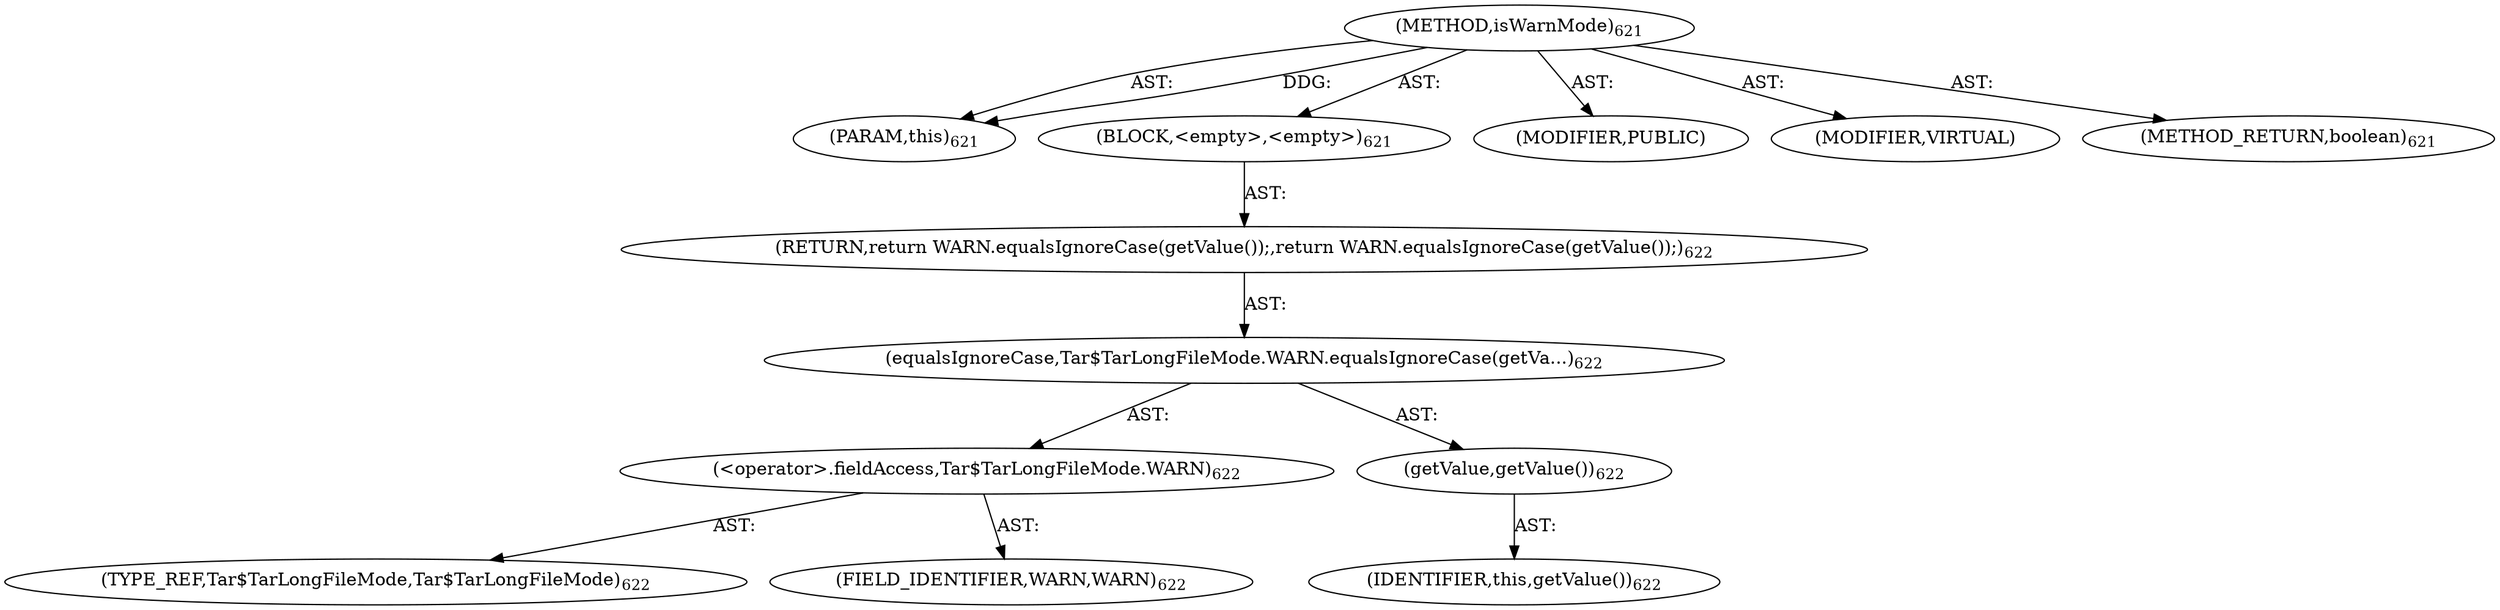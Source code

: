 digraph "isWarnMode" {  
"111669149727" [label = <(METHOD,isWarnMode)<SUB>621</SUB>> ]
"115964117014" [label = <(PARAM,this)<SUB>621</SUB>> ]
"25769803867" [label = <(BLOCK,&lt;empty&gt;,&lt;empty&gt;)<SUB>621</SUB>> ]
"146028888081" [label = <(RETURN,return WARN.equalsIgnoreCase(getValue());,return WARN.equalsIgnoreCase(getValue());)<SUB>622</SUB>> ]
"30064771508" [label = <(equalsIgnoreCase,Tar$TarLongFileMode.WARN.equalsIgnoreCase(getVa...)<SUB>622</SUB>> ]
"30064771509" [label = <(&lt;operator&gt;.fieldAccess,Tar$TarLongFileMode.WARN)<SUB>622</SUB>> ]
"180388626442" [label = <(TYPE_REF,Tar$TarLongFileMode,Tar$TarLongFileMode)<SUB>622</SUB>> ]
"55834574963" [label = <(FIELD_IDENTIFIER,WARN,WARN)<SUB>622</SUB>> ]
"30064771510" [label = <(getValue,getValue())<SUB>622</SUB>> ]
"68719476777" [label = <(IDENTIFIER,this,getValue())<SUB>622</SUB>> ]
"133143986271" [label = <(MODIFIER,PUBLIC)> ]
"133143986272" [label = <(MODIFIER,VIRTUAL)> ]
"128849018911" [label = <(METHOD_RETURN,boolean)<SUB>621</SUB>> ]
  "111669149727" -> "115964117014"  [ label = "AST: "] 
  "111669149727" -> "25769803867"  [ label = "AST: "] 
  "111669149727" -> "133143986271"  [ label = "AST: "] 
  "111669149727" -> "133143986272"  [ label = "AST: "] 
  "111669149727" -> "128849018911"  [ label = "AST: "] 
  "25769803867" -> "146028888081"  [ label = "AST: "] 
  "146028888081" -> "30064771508"  [ label = "AST: "] 
  "30064771508" -> "30064771509"  [ label = "AST: "] 
  "30064771508" -> "30064771510"  [ label = "AST: "] 
  "30064771509" -> "180388626442"  [ label = "AST: "] 
  "30064771509" -> "55834574963"  [ label = "AST: "] 
  "30064771510" -> "68719476777"  [ label = "AST: "] 
  "111669149727" -> "115964117014"  [ label = "DDG: "] 
}
